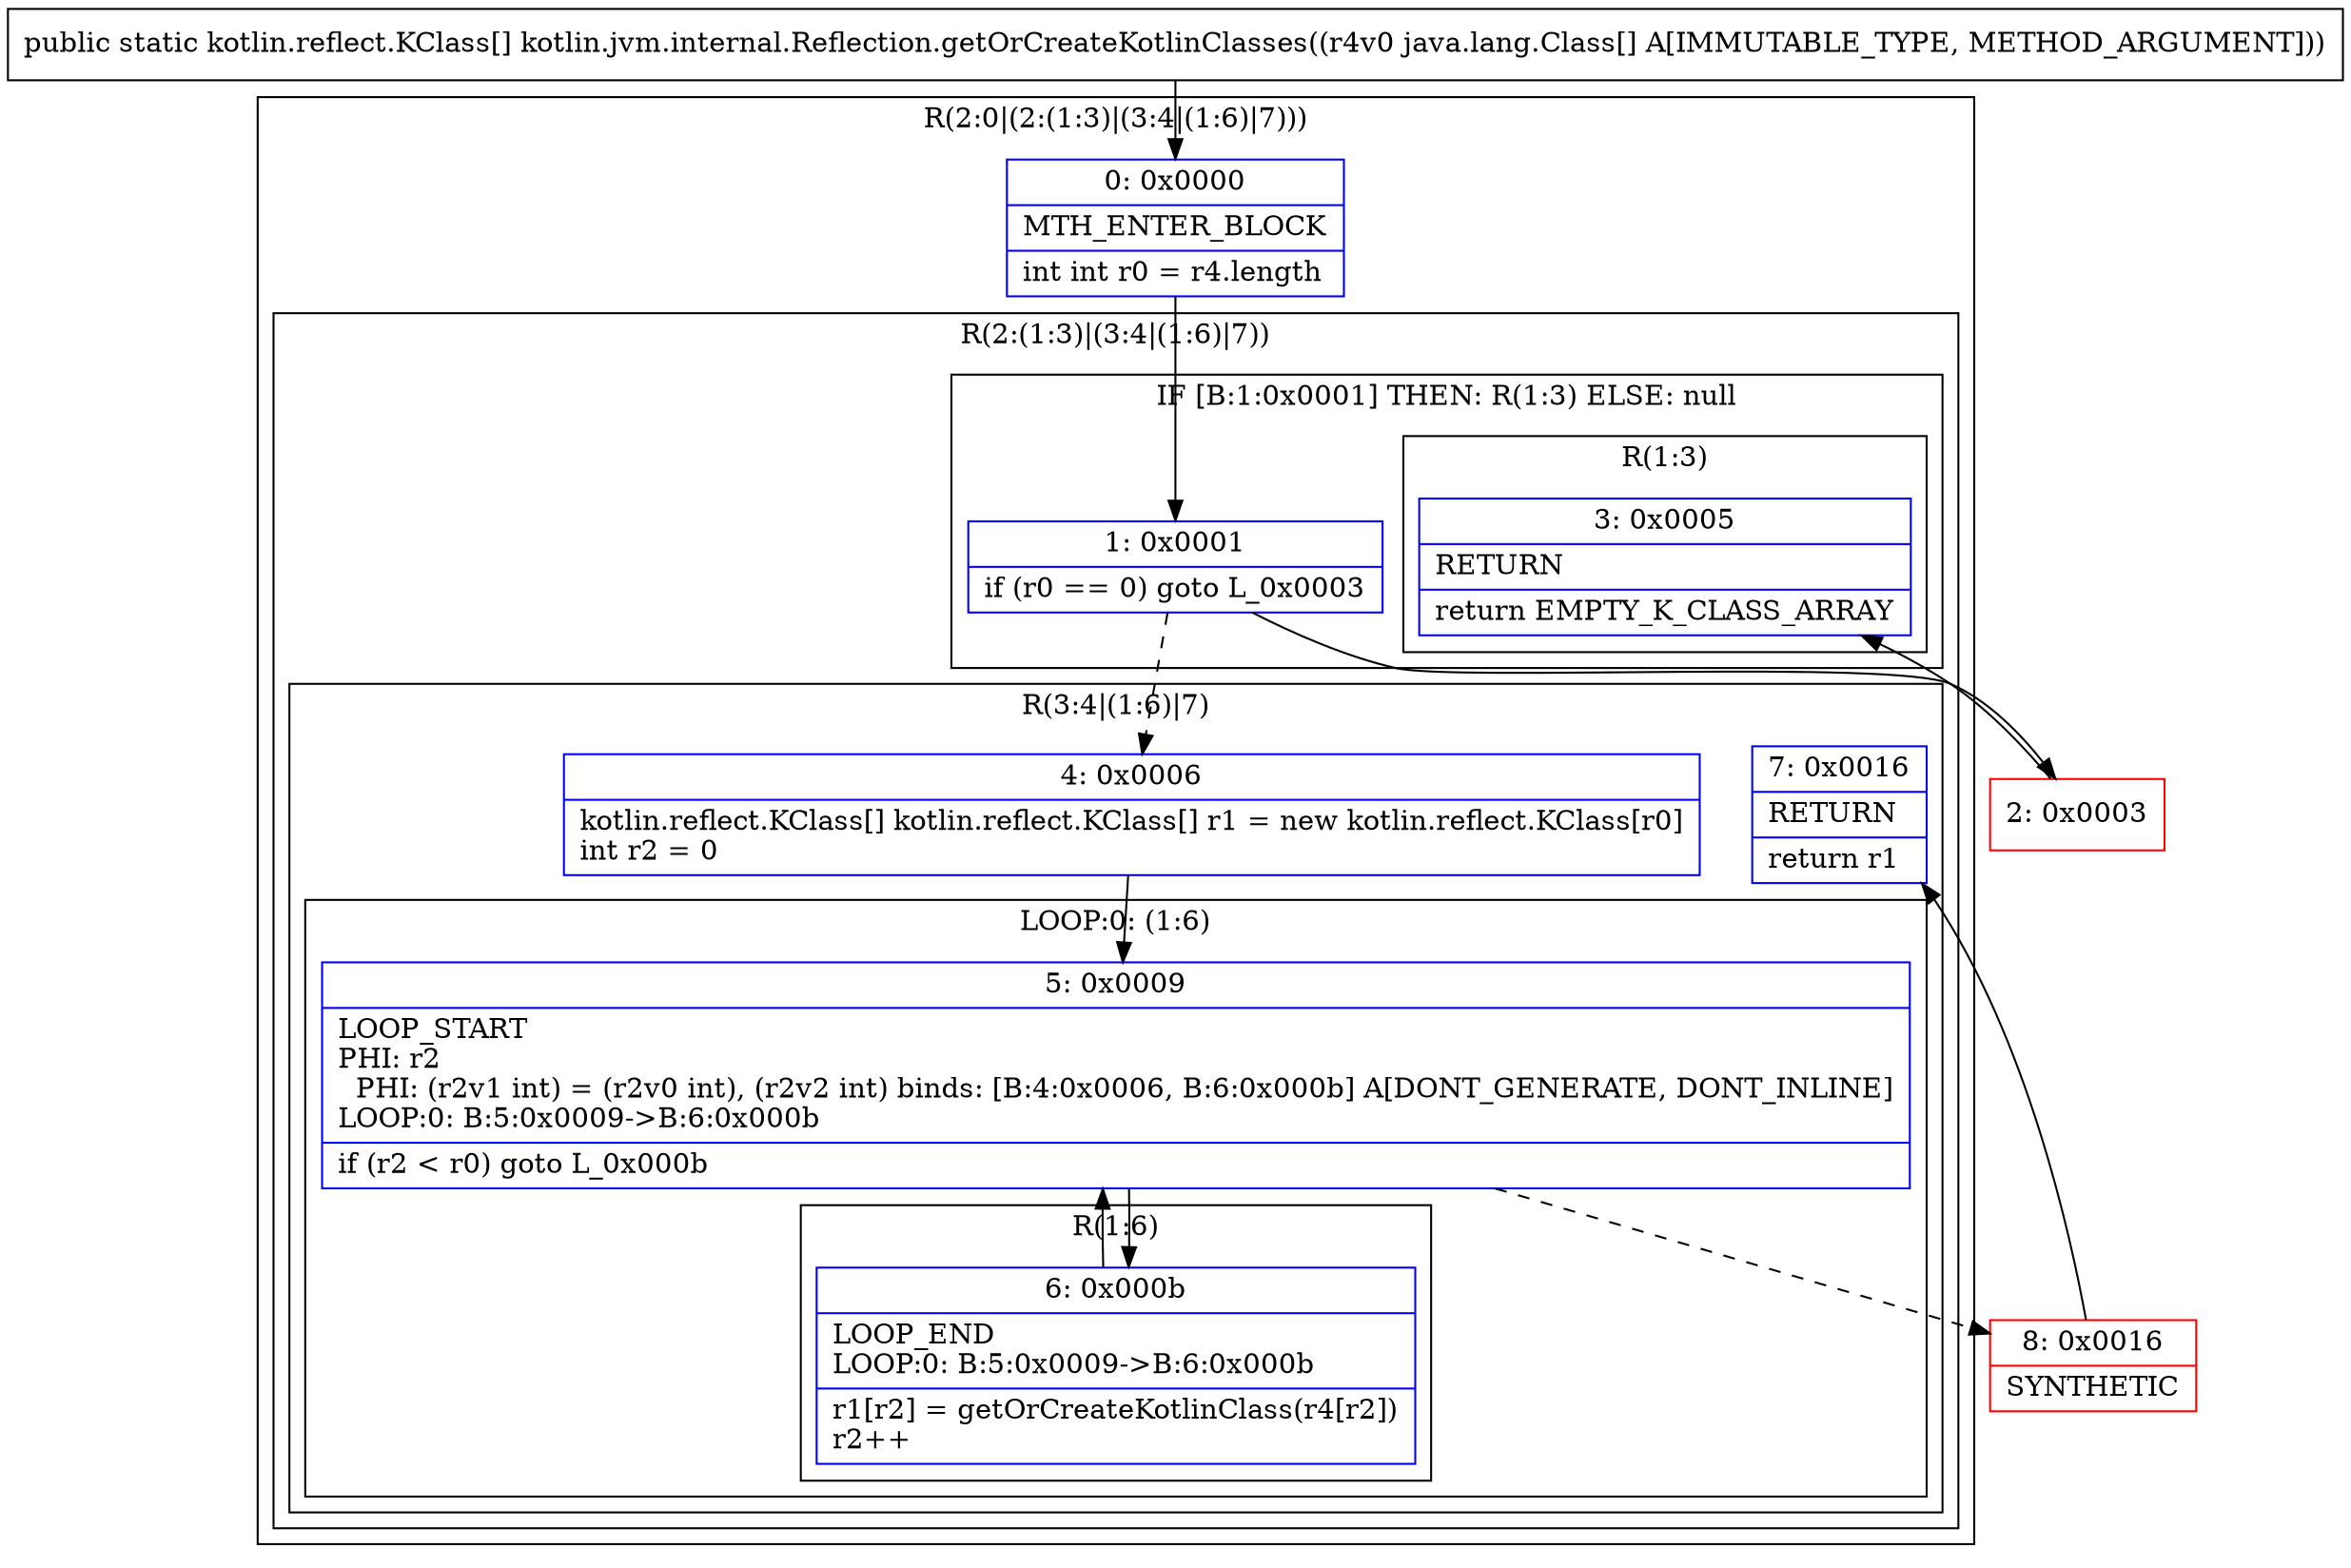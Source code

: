 digraph "CFG forkotlin.jvm.internal.Reflection.getOrCreateKotlinClasses([Ljava\/lang\/Class;)[Lkotlin\/reflect\/KClass;" {
subgraph cluster_Region_1466503204 {
label = "R(2:0|(2:(1:3)|(3:4|(1:6)|7)))";
node [shape=record,color=blue];
Node_0 [shape=record,label="{0\:\ 0x0000|MTH_ENTER_BLOCK\l|int int r0 = r4.length\l}"];
subgraph cluster_Region_602581697 {
label = "R(2:(1:3)|(3:4|(1:6)|7))";
node [shape=record,color=blue];
subgraph cluster_IfRegion_1824560884 {
label = "IF [B:1:0x0001] THEN: R(1:3) ELSE: null";
node [shape=record,color=blue];
Node_1 [shape=record,label="{1\:\ 0x0001|if (r0 == 0) goto L_0x0003\l}"];
subgraph cluster_Region_513787528 {
label = "R(1:3)";
node [shape=record,color=blue];
Node_3 [shape=record,label="{3\:\ 0x0005|RETURN\l|return EMPTY_K_CLASS_ARRAY\l}"];
}
}
subgraph cluster_Region_586434348 {
label = "R(3:4|(1:6)|7)";
node [shape=record,color=blue];
Node_4 [shape=record,label="{4\:\ 0x0006|kotlin.reflect.KClass[] kotlin.reflect.KClass[] r1 = new kotlin.reflect.KClass[r0]\lint r2 = 0\l}"];
subgraph cluster_LoopRegion_1757999496 {
label = "LOOP:0: (1:6)";
node [shape=record,color=blue];
Node_5 [shape=record,label="{5\:\ 0x0009|LOOP_START\lPHI: r2 \l  PHI: (r2v1 int) = (r2v0 int), (r2v2 int) binds: [B:4:0x0006, B:6:0x000b] A[DONT_GENERATE, DONT_INLINE]\lLOOP:0: B:5:0x0009\-\>B:6:0x000b\l|if (r2 \< r0) goto L_0x000b\l}"];
subgraph cluster_Region_2000626821 {
label = "R(1:6)";
node [shape=record,color=blue];
Node_6 [shape=record,label="{6\:\ 0x000b|LOOP_END\lLOOP:0: B:5:0x0009\-\>B:6:0x000b\l|r1[r2] = getOrCreateKotlinClass(r4[r2])\lr2++\l}"];
}
}
Node_7 [shape=record,label="{7\:\ 0x0016|RETURN\l|return r1\l}"];
}
}
}
Node_2 [shape=record,color=red,label="{2\:\ 0x0003}"];
Node_8 [shape=record,color=red,label="{8\:\ 0x0016|SYNTHETIC\l}"];
MethodNode[shape=record,label="{public static kotlin.reflect.KClass[] kotlin.jvm.internal.Reflection.getOrCreateKotlinClasses((r4v0 java.lang.Class[] A[IMMUTABLE_TYPE, METHOD_ARGUMENT])) }"];
MethodNode -> Node_0;
Node_0 -> Node_1;
Node_1 -> Node_2;
Node_1 -> Node_4[style=dashed];
Node_4 -> Node_5;
Node_5 -> Node_6;
Node_5 -> Node_8[style=dashed];
Node_6 -> Node_5;
Node_2 -> Node_3;
Node_8 -> Node_7;
}

